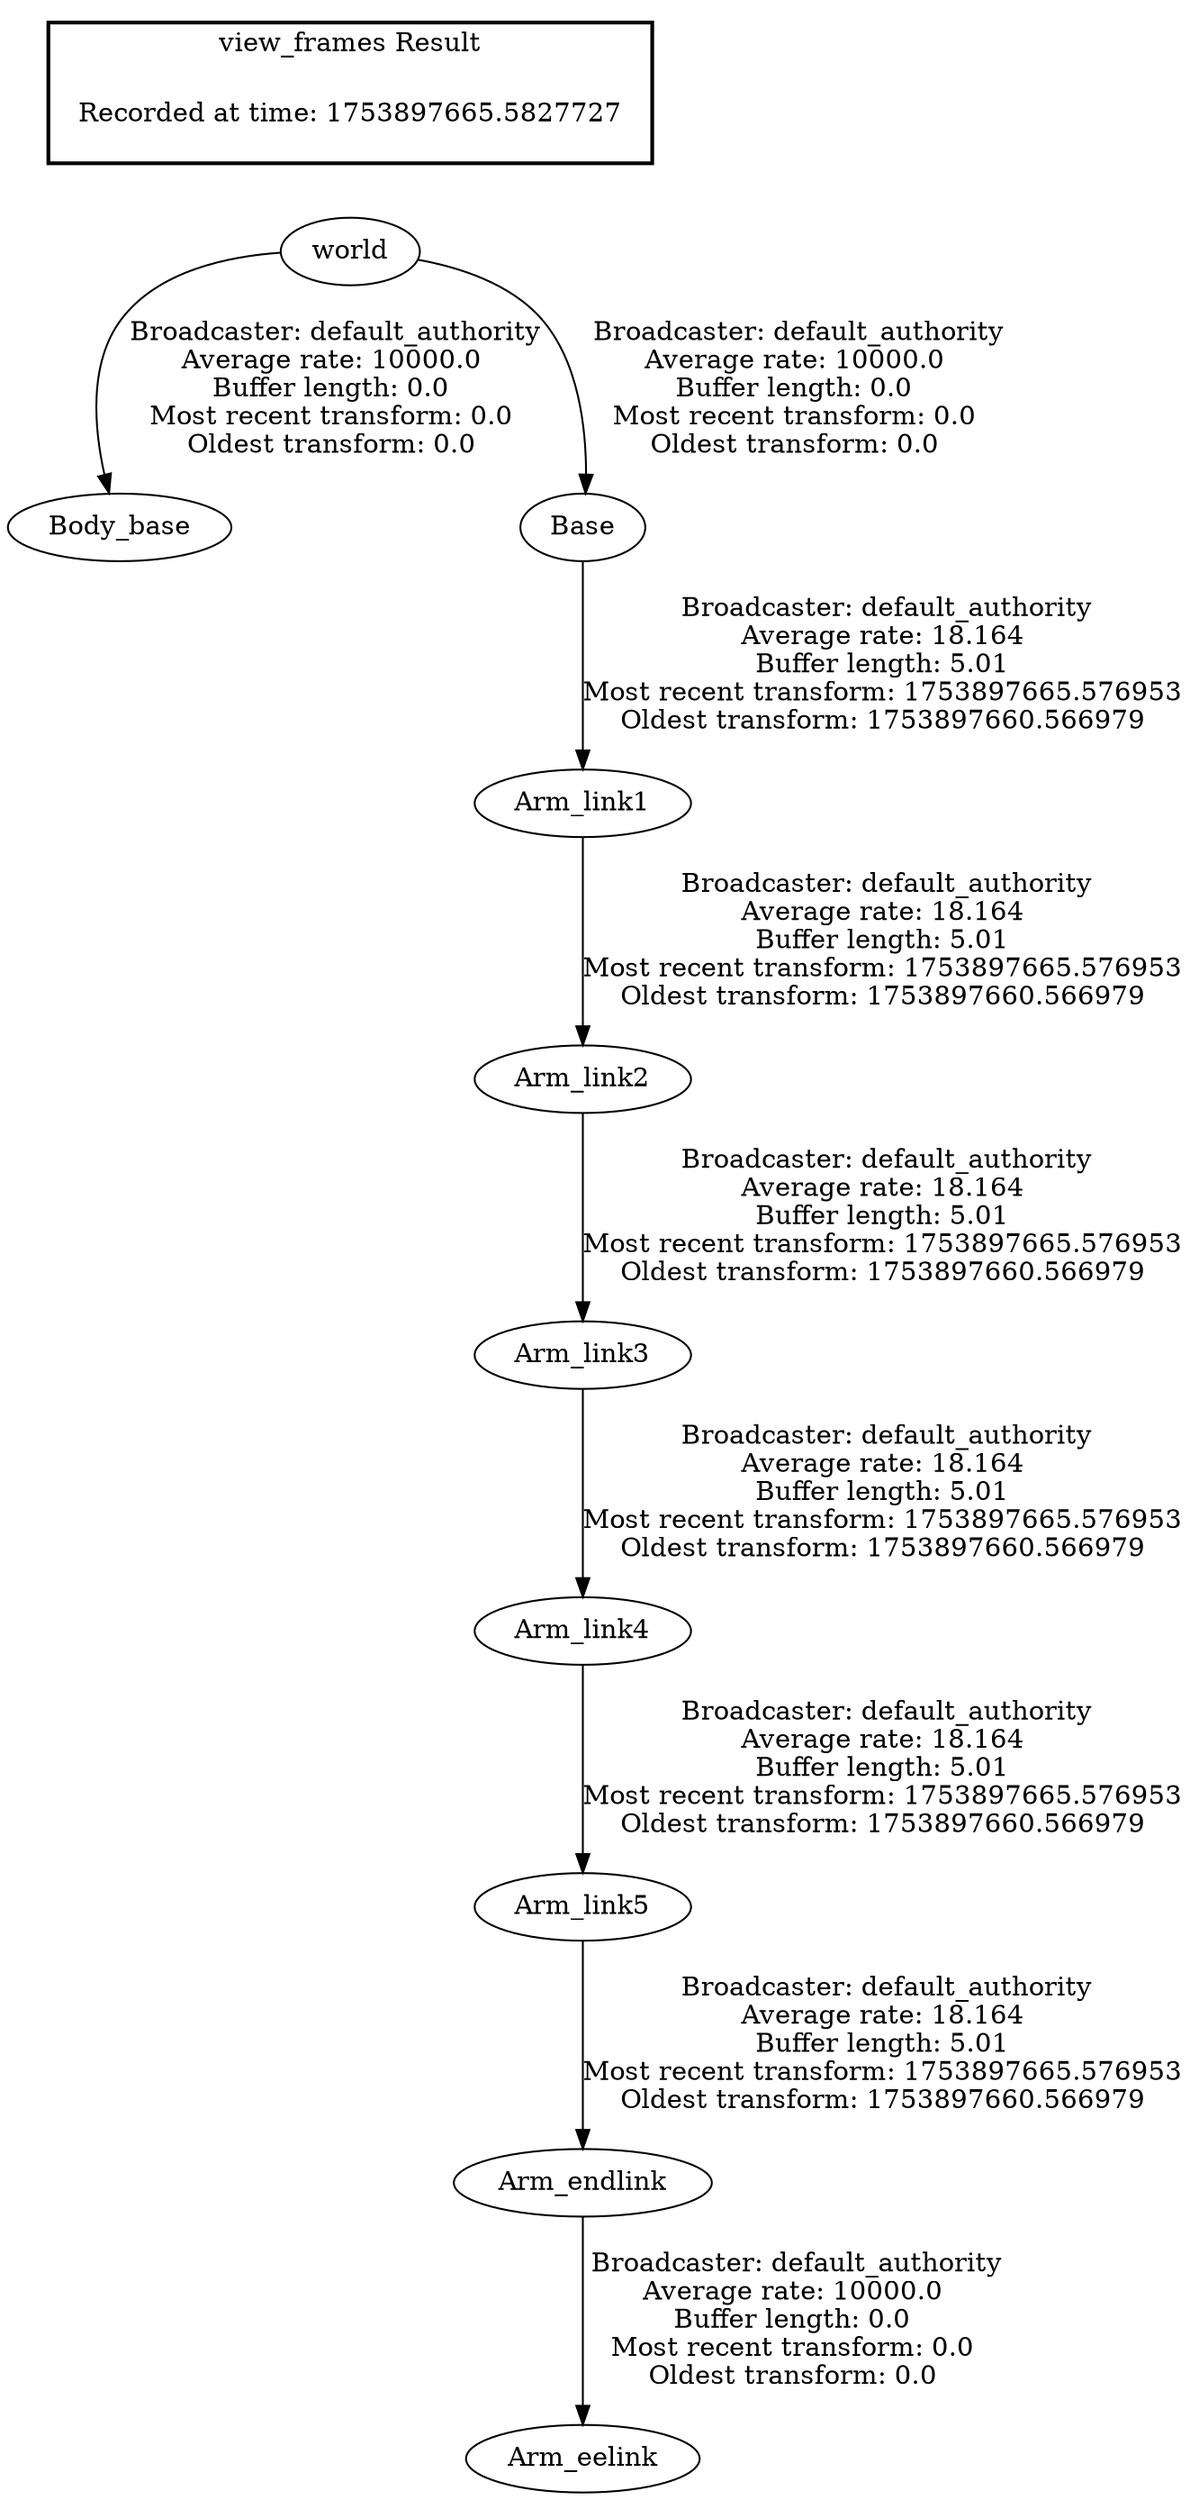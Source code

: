digraph G {
"world" -> "Body_base"[label=" Broadcaster: default_authority\nAverage rate: 10000.0\nBuffer length: 0.0\nMost recent transform: 0.0\nOldest transform: 0.0\n"];
"Arm_endlink" -> "Arm_eelink"[label=" Broadcaster: default_authority\nAverage rate: 10000.0\nBuffer length: 0.0\nMost recent transform: 0.0\nOldest transform: 0.0\n"];
"Arm_link5" -> "Arm_endlink"[label=" Broadcaster: default_authority\nAverage rate: 18.164\nBuffer length: 5.01\nMost recent transform: 1753897665.576953\nOldest transform: 1753897660.566979\n"];
"world" -> "Base"[label=" Broadcaster: default_authority\nAverage rate: 10000.0\nBuffer length: 0.0\nMost recent transform: 0.0\nOldest transform: 0.0\n"];
"Base" -> "Arm_link1"[label=" Broadcaster: default_authority\nAverage rate: 18.164\nBuffer length: 5.01\nMost recent transform: 1753897665.576953\nOldest transform: 1753897660.566979\n"];
"Arm_link1" -> "Arm_link2"[label=" Broadcaster: default_authority\nAverage rate: 18.164\nBuffer length: 5.01\nMost recent transform: 1753897665.576953\nOldest transform: 1753897660.566979\n"];
"Arm_link2" -> "Arm_link3"[label=" Broadcaster: default_authority\nAverage rate: 18.164\nBuffer length: 5.01\nMost recent transform: 1753897665.576953\nOldest transform: 1753897660.566979\n"];
"Arm_link3" -> "Arm_link4"[label=" Broadcaster: default_authority\nAverage rate: 18.164\nBuffer length: 5.01\nMost recent transform: 1753897665.576953\nOldest transform: 1753897660.566979\n"];
"Arm_link4" -> "Arm_link5"[label=" Broadcaster: default_authority\nAverage rate: 18.164\nBuffer length: 5.01\nMost recent transform: 1753897665.576953\nOldest transform: 1753897660.566979\n"];
edge [style=invis];
 subgraph cluster_legend { style=bold; color=black; label ="view_frames Result";
"Recorded at time: 1753897665.5827727"[ shape=plaintext ] ;
}->"world";
}